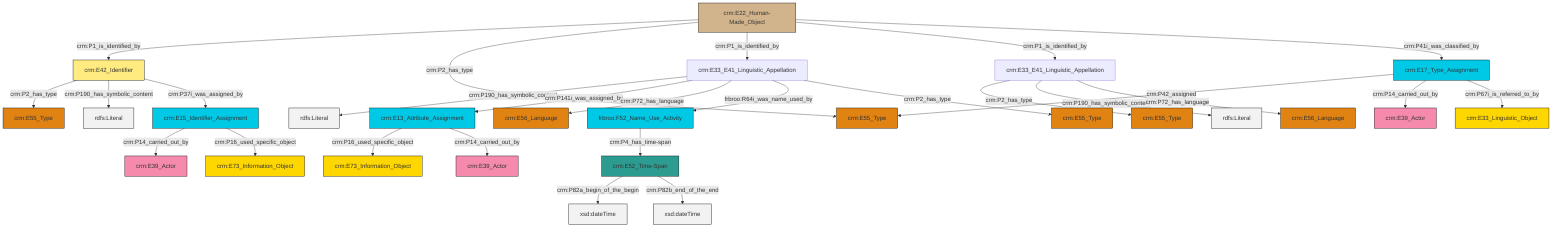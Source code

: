 graph TD
classDef Literal fill:#f2f2f2,stroke:#000000;
classDef CRM_Entity fill:#FFFFFF,stroke:#000000;
classDef Temporal_Entity fill:#00C9E6, stroke:#000000;
classDef Type fill:#E18312, stroke:#000000;
classDef Time-Span fill:#2C9C91, stroke:#000000;
classDef Appellation fill:#FFEB7F, stroke:#000000;
classDef Place fill:#008836, stroke:#000000;
classDef Persistent_Item fill:#B266B2, stroke:#000000;
classDef Conceptual_Object fill:#FFD700, stroke:#000000;
classDef Physical_Thing fill:#D2B48C, stroke:#000000;
classDef Actor fill:#f58aad, stroke:#000000;
classDef PC_Classes fill:#4ce600, stroke:#000000;
classDef Multi fill:#cccccc,stroke:#000000;

0["crm:E22_Human-Made_Object"]:::Physical_Thing -->|crm:P1_is_identified_by| 1["crm:E42_Identifier"]:::Appellation
2["crm:E33_E41_Linguistic_Appellation"]:::Default -->|crm:P2_has_type| 3["crm:E55_Type"]:::Type
0["crm:E22_Human-Made_Object"]:::Physical_Thing -->|crm:P2_has_type| 4["crm:E55_Type"]:::Type
5["crm:E33_E41_Linguistic_Appellation"]:::Default -->|crm:P190_has_symbolic_content| 7[rdfs:Literal]:::Literal
10["crm:E52_Time-Span"]:::Time-Span -->|crm:P82a_begin_of_the_begin| 11[xsd:dateTime]:::Literal
12["crm:E13_Attribute_Assignment"]:::Temporal_Entity -->|crm:P16_used_specific_object| 13["crm:E73_Information_Object"]:::Conceptual_Object
12["crm:E13_Attribute_Assignment"]:::Temporal_Entity -->|crm:P14_carried_out_by| 16["crm:E39_Actor"]:::Actor
10["crm:E52_Time-Span"]:::Time-Span -->|crm:P82b_end_of_the_end| 19[xsd:dateTime]:::Literal
0["crm:E22_Human-Made_Object"]:::Physical_Thing -->|crm:P1_is_identified_by| 5["crm:E33_E41_Linguistic_Appellation"]:::Default
5["crm:E33_E41_Linguistic_Appellation"]:::Default -->|crm:P141i_was_assigned_by| 12["crm:E13_Attribute_Assignment"]:::Temporal_Entity
0["crm:E22_Human-Made_Object"]:::Physical_Thing -->|crm:P1_is_identified_by| 2["crm:E33_E41_Linguistic_Appellation"]:::Default
14["crm:E17_Type_Assignment"]:::Temporal_Entity -->|crm:P42_assigned| 4["crm:E55_Type"]:::Type
14["crm:E17_Type_Assignment"]:::Temporal_Entity -->|crm:P14_carried_out_by| 8["crm:E39_Actor"]:::Actor
2["crm:E33_E41_Linguistic_Appellation"]:::Default -->|crm:P190_has_symbolic_content| 35[rdfs:Literal]:::Literal
38["crm:E15_Identifier_Assignment"]:::Temporal_Entity -->|crm:P14_carried_out_by| 21["crm:E39_Actor"]:::Actor
1["crm:E42_Identifier"]:::Appellation -->|crm:P2_has_type| 39["crm:E55_Type"]:::Type
38["crm:E15_Identifier_Assignment"]:::Temporal_Entity -->|crm:P16_used_specific_object| 36["crm:E73_Information_Object"]:::Conceptual_Object
1["crm:E42_Identifier"]:::Appellation -->|crm:P190_has_symbolic_content| 41[rdfs:Literal]:::Literal
0["crm:E22_Human-Made_Object"]:::Physical_Thing -->|crm:P41i_was_classified_by| 14["crm:E17_Type_Assignment"]:::Temporal_Entity
1["crm:E42_Identifier"]:::Appellation -->|crm:P37i_was_assigned_by| 38["crm:E15_Identifier_Assignment"]:::Temporal_Entity
5["crm:E33_E41_Linguistic_Appellation"]:::Default -->|crm:P72_has_language| 27["crm:E56_Language"]:::Type
14["crm:E17_Type_Assignment"]:::Temporal_Entity -->|crm:P67i_is_referred_to_by| 33["crm:E33_Linguistic_Object"]:::Conceptual_Object
2["crm:E33_E41_Linguistic_Appellation"]:::Default -->|crm:P72_has_language| 25["crm:E56_Language"]:::Type
5["crm:E33_E41_Linguistic_Appellation"]:::Default -->|frbroo:R64i_was_name_used_by| 23["frbroo:F52_Name_Use_Activity"]:::Temporal_Entity
23["frbroo:F52_Name_Use_Activity"]:::Temporal_Entity -->|crm:P4_has_time-span| 10["crm:E52_Time-Span"]:::Time-Span
5["crm:E33_E41_Linguistic_Appellation"]:::Default -->|crm:P2_has_type| 46["crm:E55_Type"]:::Type